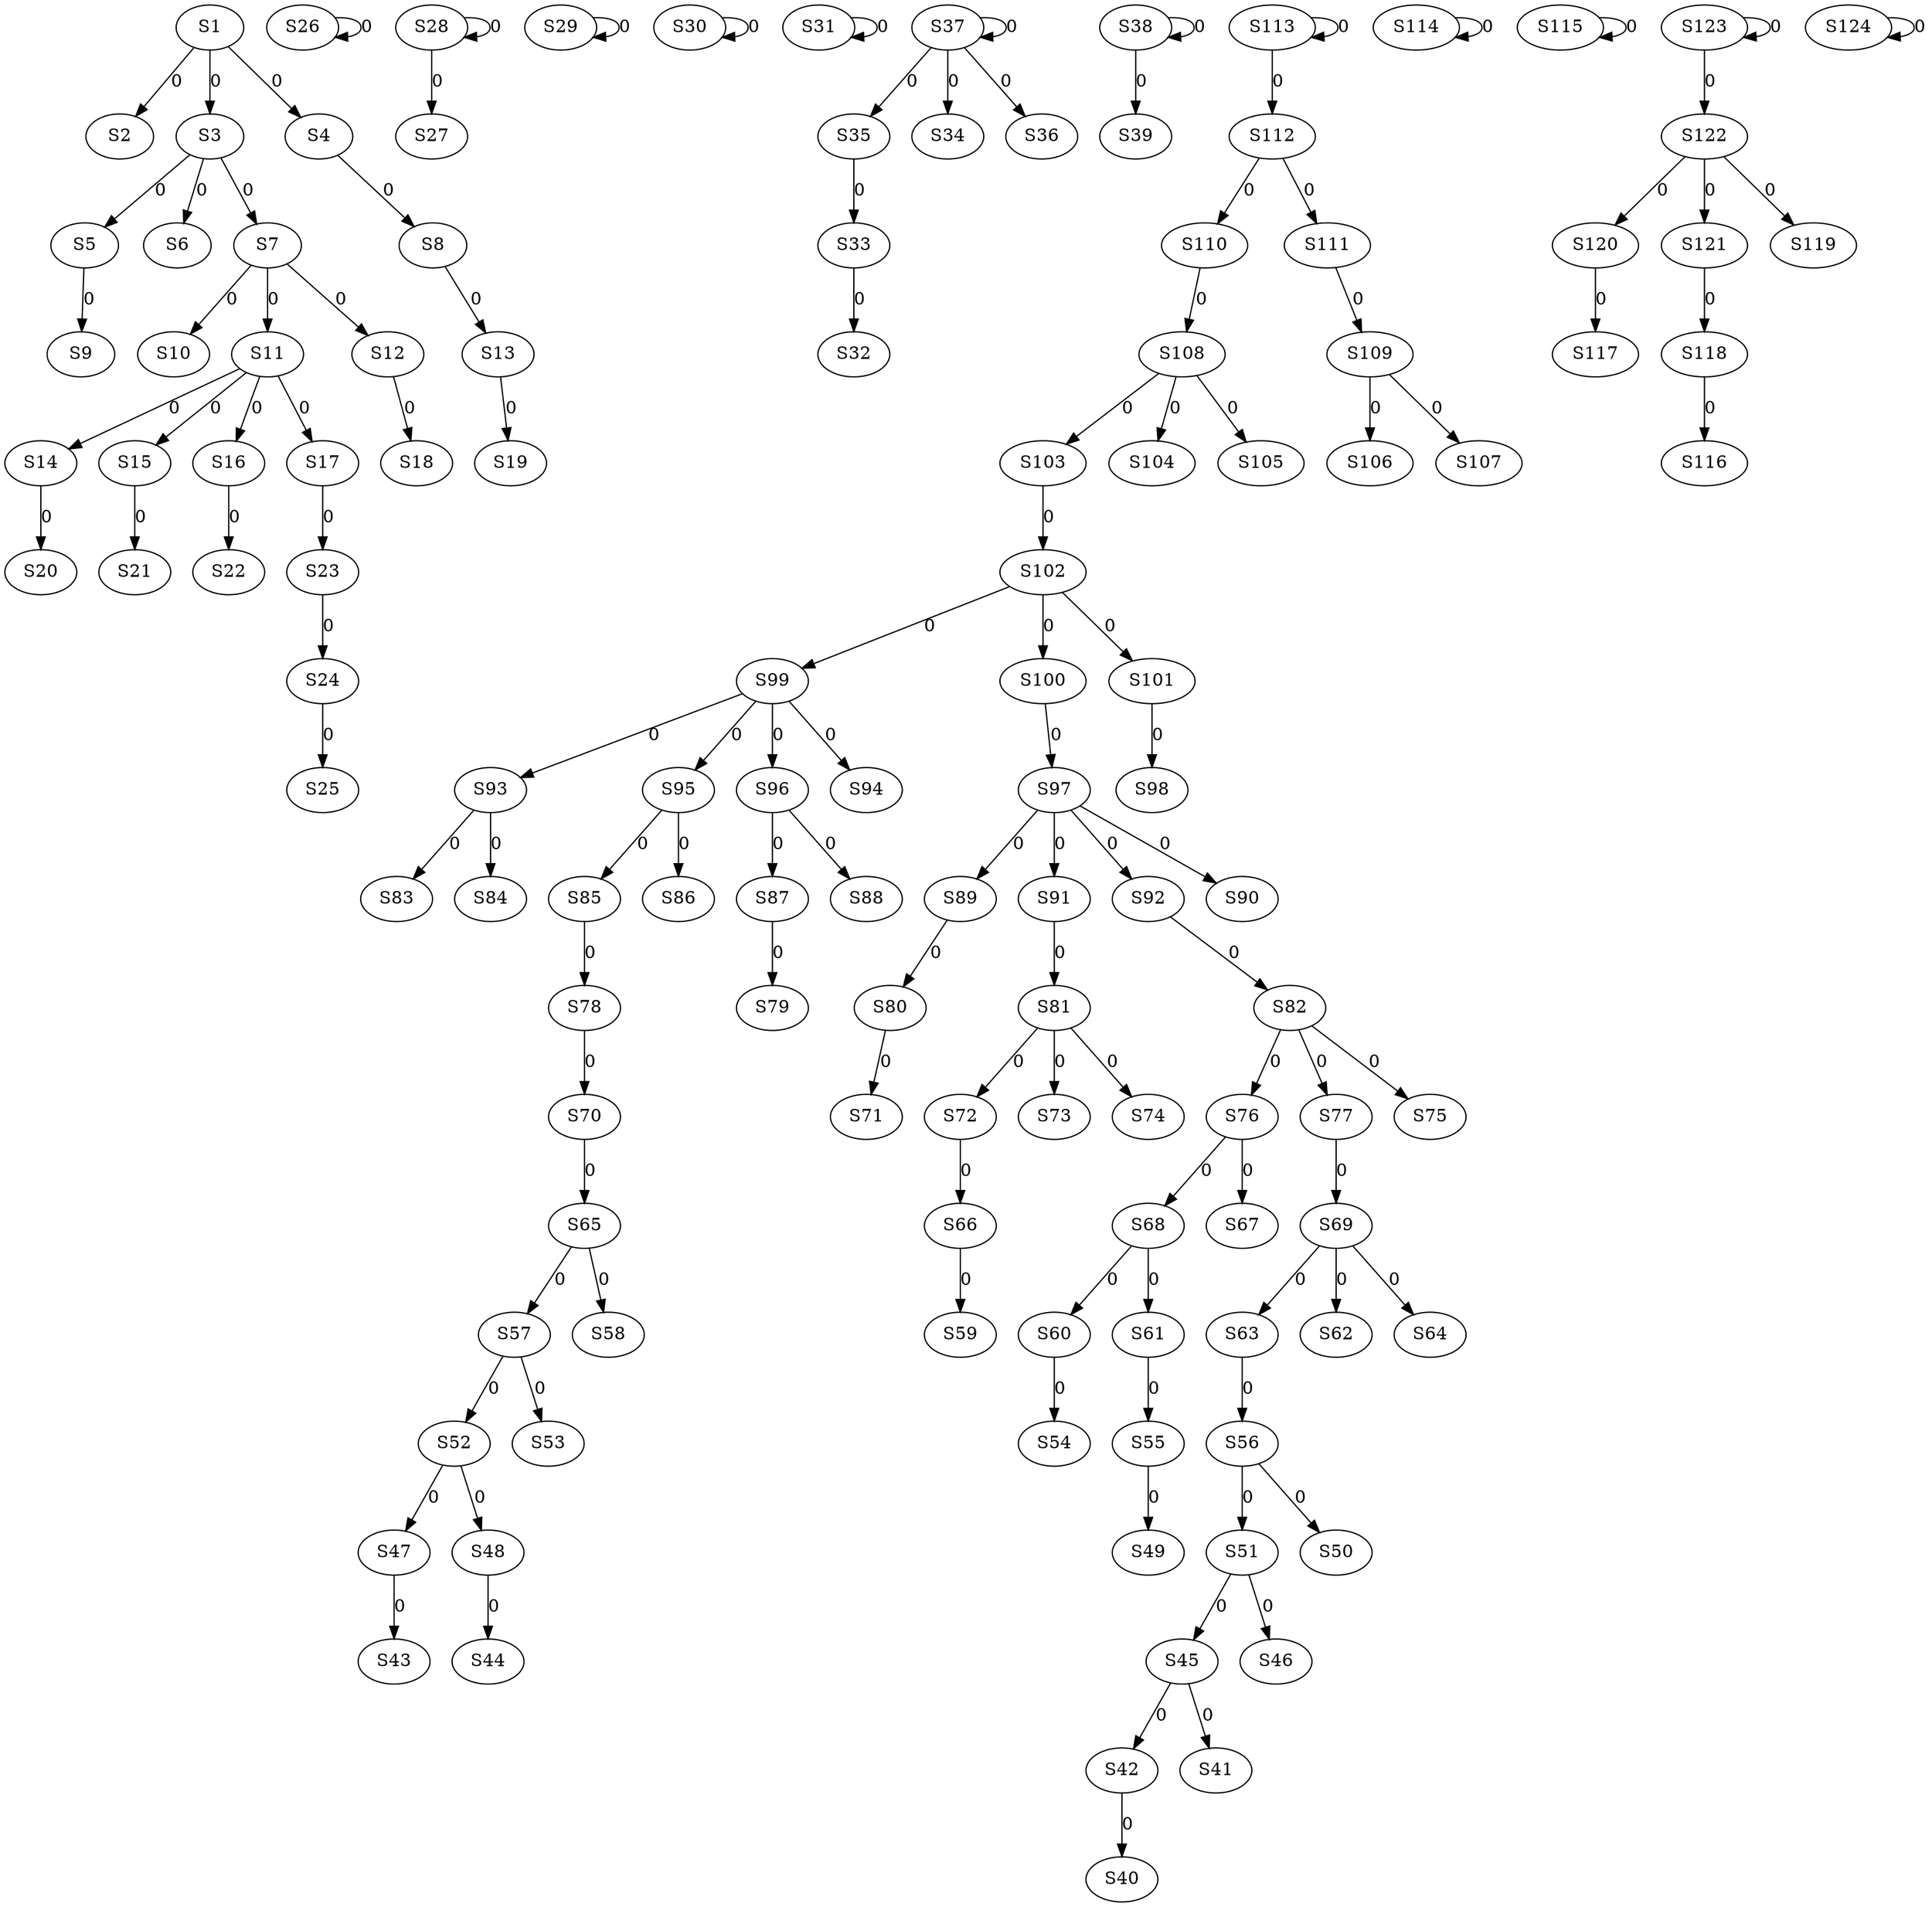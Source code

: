 strict digraph {
	S1 -> S2 [ label = 0 ];
	S1 -> S3 [ label = 0 ];
	S1 -> S4 [ label = 0 ];
	S3 -> S5 [ label = 0 ];
	S3 -> S6 [ label = 0 ];
	S3 -> S7 [ label = 0 ];
	S4 -> S8 [ label = 0 ];
	S5 -> S9 [ label = 0 ];
	S7 -> S10 [ label = 0 ];
	S7 -> S11 [ label = 0 ];
	S7 -> S12 [ label = 0 ];
	S8 -> S13 [ label = 0 ];
	S11 -> S14 [ label = 0 ];
	S11 -> S15 [ label = 0 ];
	S11 -> S16 [ label = 0 ];
	S11 -> S17 [ label = 0 ];
	S12 -> S18 [ label = 0 ];
	S13 -> S19 [ label = 0 ];
	S14 -> S20 [ label = 0 ];
	S15 -> S21 [ label = 0 ];
	S16 -> S22 [ label = 0 ];
	S17 -> S23 [ label = 0 ];
	S23 -> S24 [ label = 0 ];
	S24 -> S25 [ label = 0 ];
	S26 -> S26 [ label = 0 ];
	S28 -> S27 [ label = 0 ];
	S28 -> S28 [ label = 0 ];
	S29 -> S29 [ label = 0 ];
	S30 -> S30 [ label = 0 ];
	S31 -> S31 [ label = 0 ];
	S33 -> S32 [ label = 0 ];
	S35 -> S33 [ label = 0 ];
	S37 -> S34 [ label = 0 ];
	S37 -> S35 [ label = 0 ];
	S37 -> S36 [ label = 0 ];
	S37 -> S37 [ label = 0 ];
	S38 -> S38 [ label = 0 ];
	S38 -> S39 [ label = 0 ];
	S42 -> S40 [ label = 0 ];
	S45 -> S41 [ label = 0 ];
	S45 -> S42 [ label = 0 ];
	S47 -> S43 [ label = 0 ];
	S48 -> S44 [ label = 0 ];
	S51 -> S45 [ label = 0 ];
	S51 -> S46 [ label = 0 ];
	S52 -> S47 [ label = 0 ];
	S52 -> S48 [ label = 0 ];
	S55 -> S49 [ label = 0 ];
	S56 -> S50 [ label = 0 ];
	S56 -> S51 [ label = 0 ];
	S57 -> S52 [ label = 0 ];
	S57 -> S53 [ label = 0 ];
	S60 -> S54 [ label = 0 ];
	S61 -> S55 [ label = 0 ];
	S63 -> S56 [ label = 0 ];
	S65 -> S57 [ label = 0 ];
	S65 -> S58 [ label = 0 ];
	S66 -> S59 [ label = 0 ];
	S68 -> S60 [ label = 0 ];
	S68 -> S61 [ label = 0 ];
	S69 -> S62 [ label = 0 ];
	S69 -> S63 [ label = 0 ];
	S69 -> S64 [ label = 0 ];
	S70 -> S65 [ label = 0 ];
	S72 -> S66 [ label = 0 ];
	S76 -> S67 [ label = 0 ];
	S76 -> S68 [ label = 0 ];
	S77 -> S69 [ label = 0 ];
	S78 -> S70 [ label = 0 ];
	S80 -> S71 [ label = 0 ];
	S81 -> S72 [ label = 0 ];
	S81 -> S73 [ label = 0 ];
	S81 -> S74 [ label = 0 ];
	S82 -> S75 [ label = 0 ];
	S82 -> S76 [ label = 0 ];
	S82 -> S77 [ label = 0 ];
	S85 -> S78 [ label = 0 ];
	S87 -> S79 [ label = 0 ];
	S89 -> S80 [ label = 0 ];
	S91 -> S81 [ label = 0 ];
	S92 -> S82 [ label = 0 ];
	S93 -> S83 [ label = 0 ];
	S93 -> S84 [ label = 0 ];
	S95 -> S85 [ label = 0 ];
	S95 -> S86 [ label = 0 ];
	S96 -> S87 [ label = 0 ];
	S96 -> S88 [ label = 0 ];
	S97 -> S89 [ label = 0 ];
	S97 -> S90 [ label = 0 ];
	S97 -> S91 [ label = 0 ];
	S97 -> S92 [ label = 0 ];
	S99 -> S93 [ label = 0 ];
	S99 -> S94 [ label = 0 ];
	S99 -> S95 [ label = 0 ];
	S99 -> S96 [ label = 0 ];
	S100 -> S97 [ label = 0 ];
	S101 -> S98 [ label = 0 ];
	S102 -> S99 [ label = 0 ];
	S102 -> S100 [ label = 0 ];
	S102 -> S101 [ label = 0 ];
	S103 -> S102 [ label = 0 ];
	S108 -> S103 [ label = 0 ];
	S108 -> S104 [ label = 0 ];
	S108 -> S105 [ label = 0 ];
	S109 -> S106 [ label = 0 ];
	S109 -> S107 [ label = 0 ];
	S110 -> S108 [ label = 0 ];
	S111 -> S109 [ label = 0 ];
	S112 -> S110 [ label = 0 ];
	S112 -> S111 [ label = 0 ];
	S113 -> S112 [ label = 0 ];
	S113 -> S113 [ label = 0 ];
	S114 -> S114 [ label = 0 ];
	S115 -> S115 [ label = 0 ];
	S118 -> S116 [ label = 0 ];
	S120 -> S117 [ label = 0 ];
	S121 -> S118 [ label = 0 ];
	S122 -> S119 [ label = 0 ];
	S122 -> S120 [ label = 0 ];
	S122 -> S121 [ label = 0 ];
	S123 -> S122 [ label = 0 ];
	S123 -> S123 [ label = 0 ];
	S124 -> S124 [ label = 0 ];
}